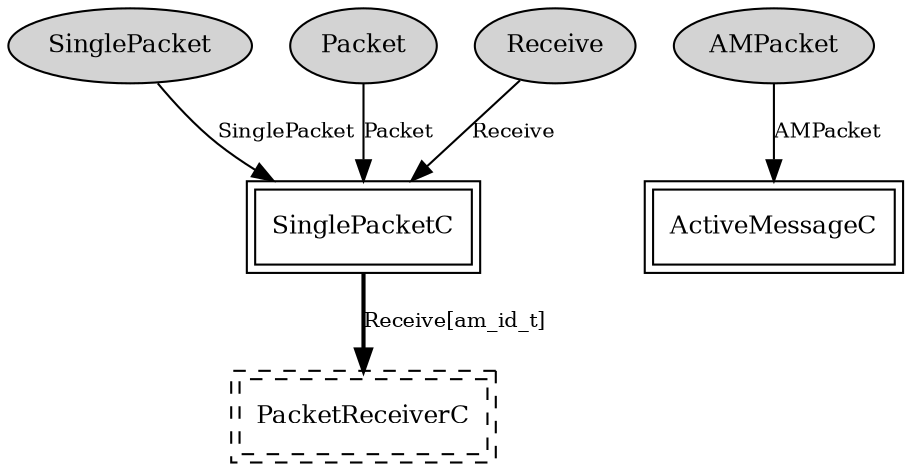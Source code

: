 digraph "SingleReceiverC" {
  n0x7d907c70 [shape=ellipse, style=filled, label="SinglePacket", fontsize=12];
  "SinglePacketC" [fontsize=12, shape=box,peripheries=2, URL="SinglePacketC.html"];
  n0x7d906f08 [shape=ellipse, style=filled, label="Packet", fontsize=12];
  "SinglePacketC" [fontsize=12, shape=box,peripheries=2, URL="SinglePacketC.html"];
  n0x7d907788 [shape=ellipse, style=filled, label="Receive", fontsize=12];
  "SinglePacketC" [fontsize=12, shape=box,peripheries=2, URL="SinglePacketC.html"];
  n0x7d906328 [shape=ellipse, style=filled, label="AMPacket", fontsize=12];
  "ActiveMessageC" [fontsize=12, shape=box,peripheries=2, URL="tos.lib.tossim.ActiveMessageC.html"];
  "SinglePacketC" [fontsize=12, shape=box,peripheries=2, URL="SinglePacketC.html"];
  "SingleReceiverC.PacketReceiverC" [fontsize=12, shape=box,peripheries=2, style=dashed, label="PacketReceiverC", URL="PacketReceiverC.html"];
  "n0x7d907c70" -> "SinglePacketC" [label="SinglePacket", URL="../ihtml/SinglePacket.html", fontsize=10];
  "n0x7d906f08" -> "SinglePacketC" [label="Packet", URL="../ihtml/tos.interfaces.Packet.html", fontsize=10];
  "n0x7d907788" -> "SinglePacketC" [label="Receive", URL="../ihtml/tos.interfaces.Receive.html", fontsize=10];
  "n0x7d906328" -> "ActiveMessageC" [label="AMPacket", URL="../ihtml/tos.interfaces.AMPacket.html", fontsize=10];
  "SinglePacketC" -> "SingleReceiverC.PacketReceiverC" [label="Receive[am_id_t]", style=bold, URL="../ihtml/tos.interfaces.Receive.html", fontsize=10];
}
